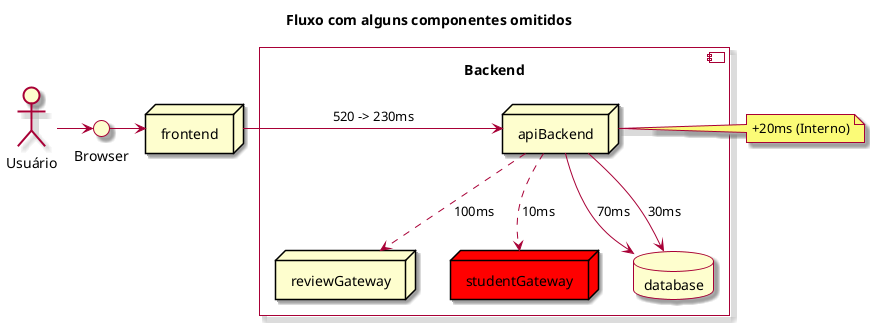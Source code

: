 @startuml

skin rose

Title: Fluxo com alguns componentes omitidos

actor "Usuário" as actor
interface "Browser" as browser
node frontend

actor -> browser
browser -> frontend

component "Backend\n" {

  node "apiBackend" as backend
  node reviewGateway as reviewGateway
  node studentGateway as studentGateway #red
  database database

  backend --> database: 70ms
  backend --> database: 30ms
  backend ..> reviewGateway: 100ms
  backend ..> studentGateway: 10ms
}

frontend -> backend: 520 -> 230ms
note right of backend: +20ms (Interno)

@enduml